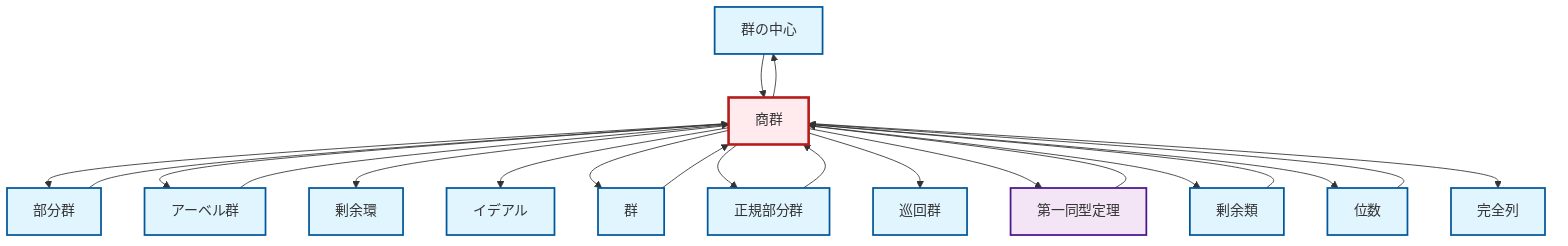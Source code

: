 graph TD
    classDef definition fill:#e1f5fe,stroke:#01579b,stroke-width:2px
    classDef theorem fill:#f3e5f5,stroke:#4a148c,stroke-width:2px
    classDef axiom fill:#fff3e0,stroke:#e65100,stroke-width:2px
    classDef example fill:#e8f5e9,stroke:#1b5e20,stroke-width:2px
    classDef current fill:#ffebee,stroke:#b71c1c,stroke-width:3px
    def-ideal["イデアル"]:::definition
    def-center-of-group["群の中心"]:::definition
    def-exact-sequence["完全列"]:::definition
    thm-first-isomorphism["第一同型定理"]:::theorem
    def-quotient-group["商群"]:::definition
    def-group["群"]:::definition
    def-order["位数"]:::definition
    def-cyclic-group["巡回群"]:::definition
    def-subgroup["部分群"]:::definition
    def-abelian-group["アーベル群"]:::definition
    def-normal-subgroup["正規部分群"]:::definition
    def-coset["剰余類"]:::definition
    def-quotient-ring["剰余環"]:::definition
    def-normal-subgroup --> def-quotient-group
    def-abelian-group --> def-quotient-group
    def-coset --> def-quotient-group
    def-group --> def-quotient-group
    def-subgroup --> def-quotient-group
    def-quotient-group --> def-subgroup
    def-quotient-group --> def-abelian-group
    def-quotient-group --> def-quotient-ring
    def-quotient-group --> def-center-of-group
    def-quotient-group --> def-ideal
    def-center-of-group --> def-quotient-group
    def-quotient-group --> def-group
    def-order --> def-quotient-group
    def-quotient-group --> def-normal-subgroup
    def-quotient-group --> def-cyclic-group
    def-quotient-group --> thm-first-isomorphism
    def-quotient-group --> def-coset
    thm-first-isomorphism --> def-quotient-group
    def-quotient-group --> def-order
    def-quotient-group --> def-exact-sequence
    class def-quotient-group current